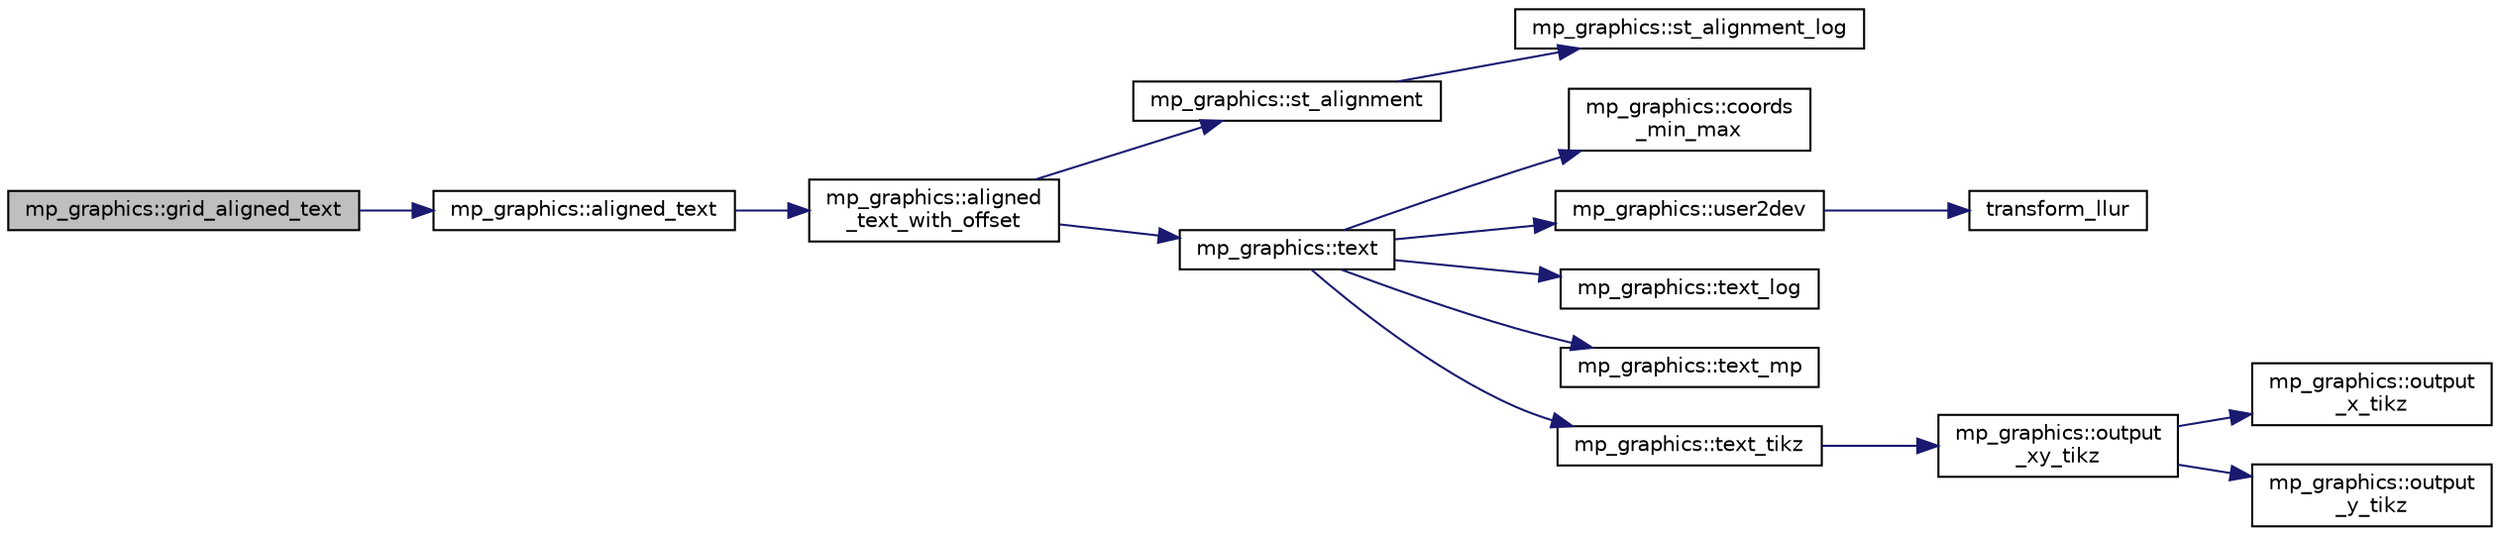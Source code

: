 digraph "mp_graphics::grid_aligned_text"
{
  edge [fontname="Helvetica",fontsize="10",labelfontname="Helvetica",labelfontsize="10"];
  node [fontname="Helvetica",fontsize="10",shape=record];
  rankdir="LR";
  Node2977 [label="mp_graphics::grid_aligned_text",height=0.2,width=0.4,color="black", fillcolor="grey75", style="filled", fontcolor="black"];
  Node2977 -> Node2978 [color="midnightblue",fontsize="10",style="solid",fontname="Helvetica"];
  Node2978 [label="mp_graphics::aligned_text",height=0.2,width=0.4,color="black", fillcolor="white", style="filled",URL="$da/d2c/classmp__graphics.html#a52ca0d0e39640fe15c6a8bd8633c9e5a"];
  Node2978 -> Node2979 [color="midnightblue",fontsize="10",style="solid",fontname="Helvetica"];
  Node2979 [label="mp_graphics::aligned\l_text_with_offset",height=0.2,width=0.4,color="black", fillcolor="white", style="filled",URL="$da/d2c/classmp__graphics.html#a3b5a8558ee721bd8b9ed36e732317679"];
  Node2979 -> Node2980 [color="midnightblue",fontsize="10",style="solid",fontname="Helvetica"];
  Node2980 [label="mp_graphics::st_alignment",height=0.2,width=0.4,color="black", fillcolor="white", style="filled",URL="$da/d2c/classmp__graphics.html#ab897ac847368de2da4296c7f159cc5f9"];
  Node2980 -> Node2981 [color="midnightblue",fontsize="10",style="solid",fontname="Helvetica"];
  Node2981 [label="mp_graphics::st_alignment_log",height=0.2,width=0.4,color="black", fillcolor="white", style="filled",URL="$da/d2c/classmp__graphics.html#a9f7aa1c186791f69881ddbf590835f3e"];
  Node2979 -> Node2982 [color="midnightblue",fontsize="10",style="solid",fontname="Helvetica"];
  Node2982 [label="mp_graphics::text",height=0.2,width=0.4,color="black", fillcolor="white", style="filled",URL="$da/d2c/classmp__graphics.html#ae92ece77cf1942bfee760d6cf854b74b"];
  Node2982 -> Node2983 [color="midnightblue",fontsize="10",style="solid",fontname="Helvetica"];
  Node2983 [label="mp_graphics::coords\l_min_max",height=0.2,width=0.4,color="black", fillcolor="white", style="filled",URL="$da/d2c/classmp__graphics.html#afa0af74da2afd1d00b2eeb5e25b4f596"];
  Node2982 -> Node2984 [color="midnightblue",fontsize="10",style="solid",fontname="Helvetica"];
  Node2984 [label="mp_graphics::user2dev",height=0.2,width=0.4,color="black", fillcolor="white", style="filled",URL="$da/d2c/classmp__graphics.html#af087f5f4b08c72f67f5e35cc312070fb"];
  Node2984 -> Node2985 [color="midnightblue",fontsize="10",style="solid",fontname="Helvetica"];
  Node2985 [label="transform_llur",height=0.2,width=0.4,color="black", fillcolor="white", style="filled",URL="$d9/d29/draw_8_c.html#af38b139f64e19404b9a944c7188d4aff"];
  Node2982 -> Node2986 [color="midnightblue",fontsize="10",style="solid",fontname="Helvetica"];
  Node2986 [label="mp_graphics::text_log",height=0.2,width=0.4,color="black", fillcolor="white", style="filled",URL="$da/d2c/classmp__graphics.html#a3a8320de1e68f3c290e138355f05f8ae"];
  Node2982 -> Node2987 [color="midnightblue",fontsize="10",style="solid",fontname="Helvetica"];
  Node2987 [label="mp_graphics::text_mp",height=0.2,width=0.4,color="black", fillcolor="white", style="filled",URL="$da/d2c/classmp__graphics.html#ad30aeb75639e84d876dade51faa50bee"];
  Node2982 -> Node2988 [color="midnightblue",fontsize="10",style="solid",fontname="Helvetica"];
  Node2988 [label="mp_graphics::text_tikz",height=0.2,width=0.4,color="black", fillcolor="white", style="filled",URL="$da/d2c/classmp__graphics.html#ac7e4333813701bcc76fc5eba7700bdbd"];
  Node2988 -> Node2989 [color="midnightblue",fontsize="10",style="solid",fontname="Helvetica"];
  Node2989 [label="mp_graphics::output\l_xy_tikz",height=0.2,width=0.4,color="black", fillcolor="white", style="filled",URL="$da/d2c/classmp__graphics.html#a640800bc67fec9ed441b27c71461e9c6"];
  Node2989 -> Node2990 [color="midnightblue",fontsize="10",style="solid",fontname="Helvetica"];
  Node2990 [label="mp_graphics::output\l_x_tikz",height=0.2,width=0.4,color="black", fillcolor="white", style="filled",URL="$da/d2c/classmp__graphics.html#a311d4fb1c32d1eb0faeee055bb8badee"];
  Node2989 -> Node2991 [color="midnightblue",fontsize="10",style="solid",fontname="Helvetica"];
  Node2991 [label="mp_graphics::output\l_y_tikz",height=0.2,width=0.4,color="black", fillcolor="white", style="filled",URL="$da/d2c/classmp__graphics.html#a0d6bddb89b4c58c82aa124dd003dda08"];
}
